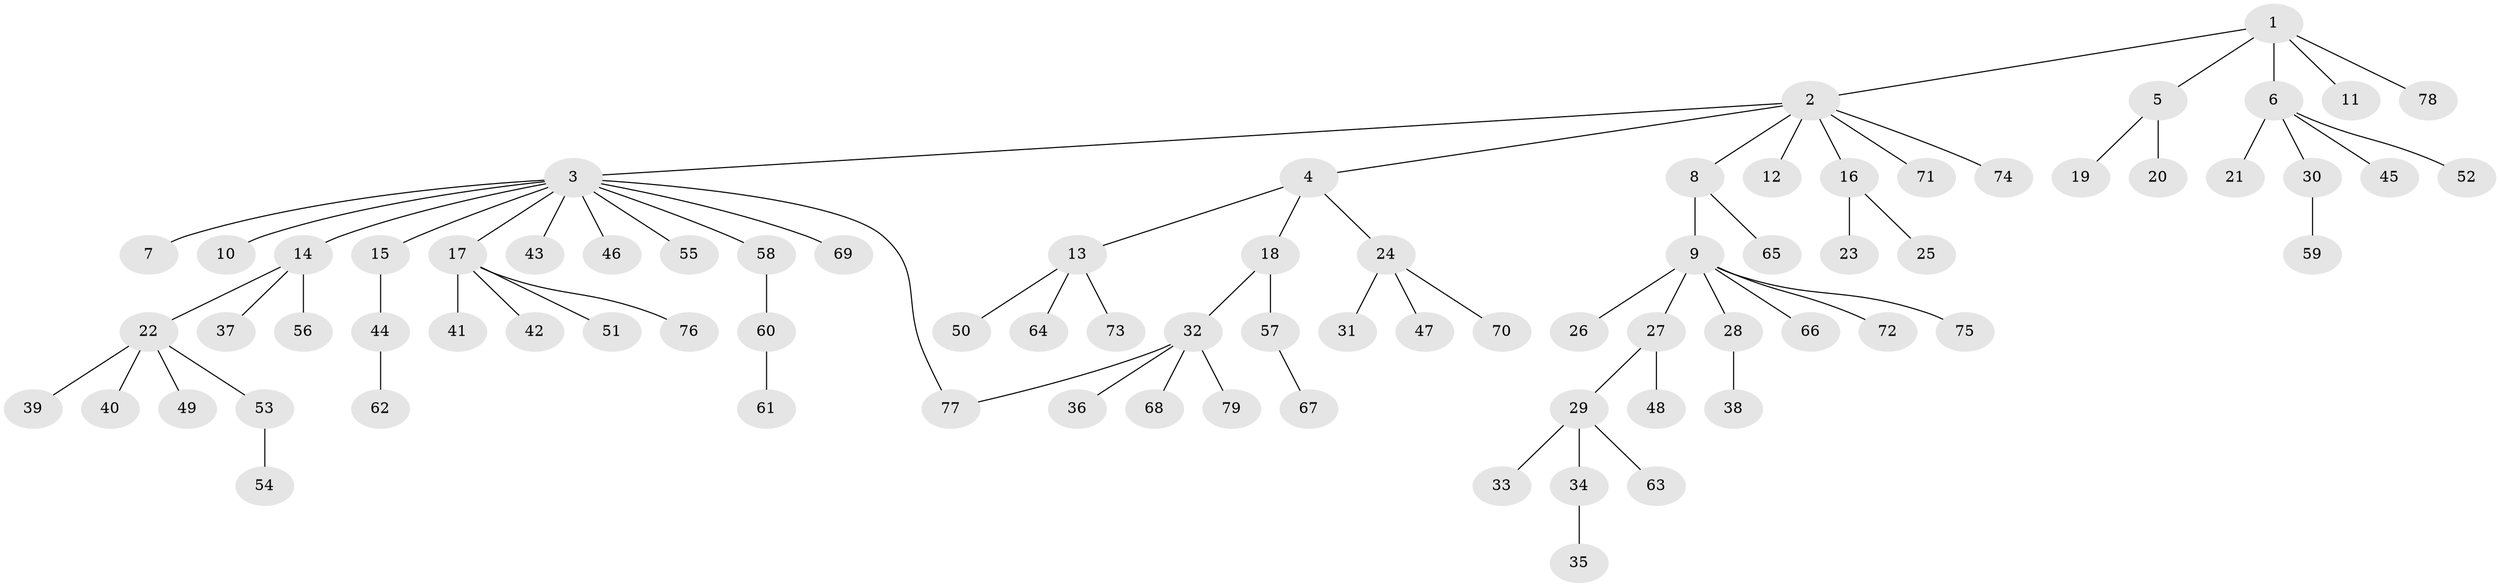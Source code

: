 // Generated by graph-tools (version 1.1) at 2025/11/02/27/25 16:11:14]
// undirected, 79 vertices, 79 edges
graph export_dot {
graph [start="1"]
  node [color=gray90,style=filled];
  1;
  2;
  3;
  4;
  5;
  6;
  7;
  8;
  9;
  10;
  11;
  12;
  13;
  14;
  15;
  16;
  17;
  18;
  19;
  20;
  21;
  22;
  23;
  24;
  25;
  26;
  27;
  28;
  29;
  30;
  31;
  32;
  33;
  34;
  35;
  36;
  37;
  38;
  39;
  40;
  41;
  42;
  43;
  44;
  45;
  46;
  47;
  48;
  49;
  50;
  51;
  52;
  53;
  54;
  55;
  56;
  57;
  58;
  59;
  60;
  61;
  62;
  63;
  64;
  65;
  66;
  67;
  68;
  69;
  70;
  71;
  72;
  73;
  74;
  75;
  76;
  77;
  78;
  79;
  1 -- 2;
  1 -- 5;
  1 -- 6;
  1 -- 11;
  1 -- 78;
  2 -- 3;
  2 -- 4;
  2 -- 8;
  2 -- 12;
  2 -- 16;
  2 -- 71;
  2 -- 74;
  3 -- 7;
  3 -- 10;
  3 -- 14;
  3 -- 15;
  3 -- 17;
  3 -- 43;
  3 -- 46;
  3 -- 55;
  3 -- 58;
  3 -- 69;
  3 -- 77;
  4 -- 13;
  4 -- 18;
  4 -- 24;
  5 -- 19;
  5 -- 20;
  6 -- 21;
  6 -- 30;
  6 -- 45;
  6 -- 52;
  8 -- 9;
  8 -- 65;
  9 -- 26;
  9 -- 27;
  9 -- 28;
  9 -- 66;
  9 -- 72;
  9 -- 75;
  13 -- 50;
  13 -- 64;
  13 -- 73;
  14 -- 22;
  14 -- 37;
  14 -- 56;
  15 -- 44;
  16 -- 23;
  16 -- 25;
  17 -- 41;
  17 -- 42;
  17 -- 51;
  17 -- 76;
  18 -- 32;
  18 -- 57;
  22 -- 39;
  22 -- 40;
  22 -- 49;
  22 -- 53;
  24 -- 31;
  24 -- 47;
  24 -- 70;
  27 -- 29;
  27 -- 48;
  28 -- 38;
  29 -- 33;
  29 -- 34;
  29 -- 63;
  30 -- 59;
  32 -- 36;
  32 -- 68;
  32 -- 77;
  32 -- 79;
  34 -- 35;
  44 -- 62;
  53 -- 54;
  57 -- 67;
  58 -- 60;
  60 -- 61;
}

